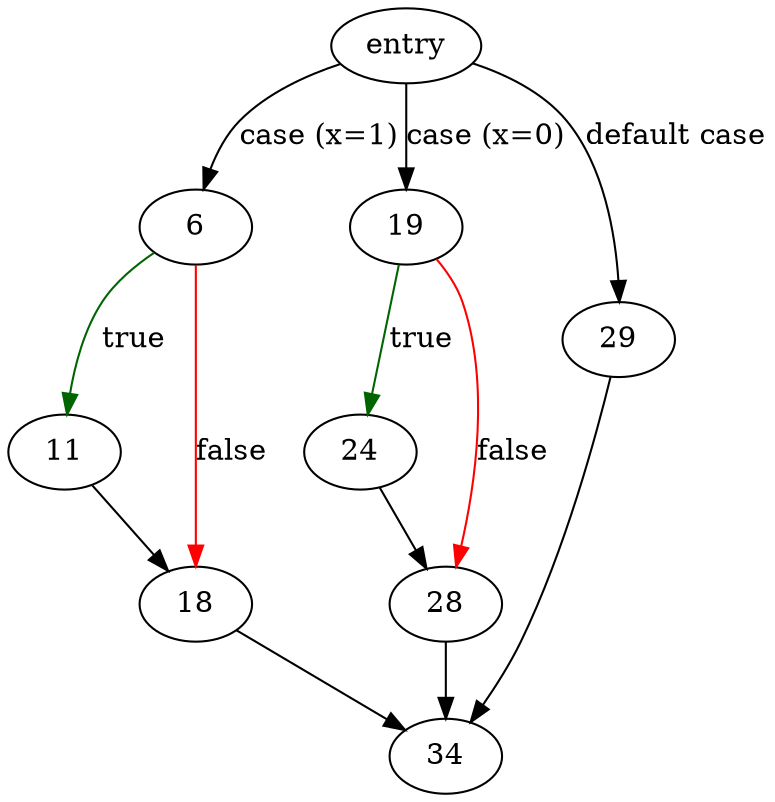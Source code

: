 digraph "pthreadMutexAlloc" {
	// Node definitions.
	1 [label=entry];
	6;
	11;
	18;
	19;
	24;
	28;
	29;
	34;

	// Edge definitions.
	1 -> 6 [label="case (x=1)"];
	1 -> 19 [label="case (x=0)"];
	1 -> 29 [label="default case"];
	6 -> 11 [
		color=darkgreen
		label=true
	];
	6 -> 18 [
		color=red
		label=false
	];
	11 -> 18;
	18 -> 34;
	19 -> 24 [
		color=darkgreen
		label=true
	];
	19 -> 28 [
		color=red
		label=false
	];
	24 -> 28;
	28 -> 34;
	29 -> 34;
}